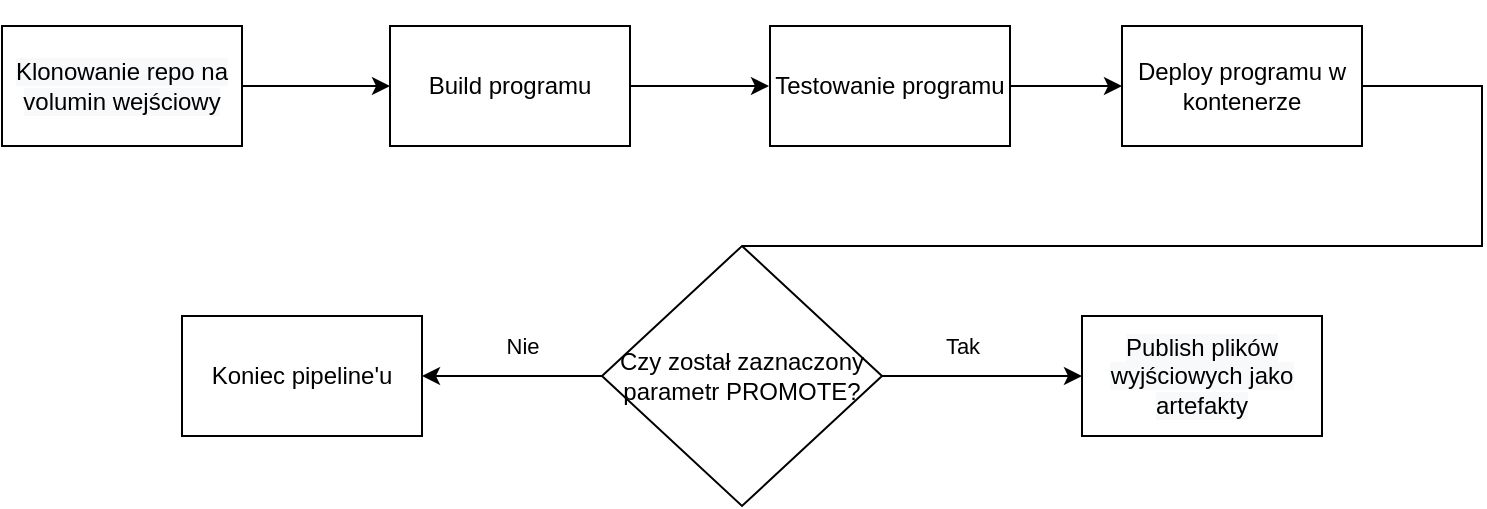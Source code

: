 <mxfile version="17.4.0" type="device"><diagram id="omHxx2eFVPZrVoWqy56d" name="Page-1"><mxGraphModel dx="1038" dy="551" grid="1" gridSize="10" guides="1" tooltips="1" connect="1" arrows="1" fold="1" page="1" pageScale="1" pageWidth="827" pageHeight="1169" math="0" shadow="0"><root><mxCell id="0"/><mxCell id="1" parent="0"/><mxCell id="ofTlfHH_4XQvs4-sHyRU-6" value="" style="endArrow=classic;html=1;rounded=0;exitX=1;exitY=0.5;exitDx=0;exitDy=0;entryX=0;entryY=0.5;entryDx=0;entryDy=0;" edge="1" parent="1"><mxGeometry width="50" height="50" relative="1" as="geometry"><mxPoint x="150" y="80" as="sourcePoint"/><mxPoint x="224" y="80" as="targetPoint"/></mxGeometry></mxCell><mxCell id="ofTlfHH_4XQvs4-sHyRU-7" value="" style="endArrow=classic;html=1;rounded=0;exitX=1;exitY=0.5;exitDx=0;exitDy=0;entryX=0;entryY=0.5;entryDx=0;entryDy=0;" edge="1" parent="1"><mxGeometry width="50" height="50" relative="1" as="geometry"><mxPoint x="344" y="80" as="sourcePoint"/><mxPoint x="413.5" y="80" as="targetPoint"/></mxGeometry></mxCell><mxCell id="ofTlfHH_4XQvs4-sHyRU-8" value="" style="endArrow=classic;html=1;rounded=0;exitX=1;exitY=0.5;exitDx=0;exitDy=0;entryX=0;entryY=0.5;entryDx=0;entryDy=0;" edge="1" parent="1"><mxGeometry width="50" height="50" relative="1" as="geometry"><mxPoint x="533.5" y="80" as="sourcePoint"/><mxPoint x="590" y="80" as="targetPoint"/></mxGeometry></mxCell><mxCell id="ofTlfHH_4XQvs4-sHyRU-10" value="Czy został zaznaczony parametr PROMOTE?" style="rhombus;whiteSpace=wrap;html=1;" vertex="1" parent="1"><mxGeometry x="330" y="160" width="140" height="130" as="geometry"/></mxCell><mxCell id="ofTlfHH_4XQvs4-sHyRU-11" value="" style="endArrow=classic;html=1;rounded=0;entryX=0;entryY=0.5;entryDx=0;entryDy=0;exitX=1;exitY=0.5;exitDx=0;exitDy=0;" edge="1" parent="1" source="ofTlfHH_4XQvs4-sHyRU-10"><mxGeometry width="50" height="50" relative="1" as="geometry"><mxPoint x="390" y="260" as="sourcePoint"/><mxPoint x="570" y="225" as="targetPoint"/></mxGeometry></mxCell><mxCell id="ofTlfHH_4XQvs4-sHyRU-20" value="Tak" style="edgeLabel;html=1;align=center;verticalAlign=middle;resizable=0;points=[];" vertex="1" connectable="0" parent="ofTlfHH_4XQvs4-sHyRU-11"><mxGeometry x="-0.364" y="2" relative="1" as="geometry"><mxPoint x="8" y="-13" as="offset"/></mxGeometry></mxCell><mxCell id="ofTlfHH_4XQvs4-sHyRU-12" value="&#10;&#10;&lt;span style=&quot;color: rgb(0, 0, 0); font-family: helvetica; font-size: 12px; font-style: normal; font-weight: 400; letter-spacing: normal; text-align: center; text-indent: 0px; text-transform: none; word-spacing: 0px; background-color: rgb(248, 249, 250); display: inline; float: none;&quot;&gt;Klonowanie repo na volumin wejściowy&lt;/span&gt;&#10;&#10;" style="rounded=0;whiteSpace=wrap;html=1;" vertex="1" parent="1"><mxGeometry x="30" y="50" width="120" height="60" as="geometry"/></mxCell><mxCell id="ofTlfHH_4XQvs4-sHyRU-13" value="&#10;&#10;&lt;span style=&quot;color: rgb(0, 0, 0); font-family: helvetica; font-size: 12px; font-style: normal; font-weight: 400; letter-spacing: normal; text-align: center; text-indent: 0px; text-transform: none; word-spacing: 0px; background-color: rgb(248, 249, 250); display: inline; float: none;&quot;&gt;Publish plików wyjściowych jako artefakty&lt;/span&gt;&#10;&#10;" style="rounded=0;whiteSpace=wrap;html=1;" vertex="1" parent="1"><mxGeometry x="570" y="195" width="120" height="60" as="geometry"/></mxCell><mxCell id="ofTlfHH_4XQvs4-sHyRU-15" value="&lt;span&gt;Build programu&lt;/span&gt;" style="rounded=0;whiteSpace=wrap;html=1;" vertex="1" parent="1"><mxGeometry x="224" y="50" width="120" height="60" as="geometry"/></mxCell><mxCell id="ofTlfHH_4XQvs4-sHyRU-14" value="&lt;span&gt;Testowanie programu&lt;/span&gt;" style="rounded=0;whiteSpace=wrap;html=1;" vertex="1" parent="1"><mxGeometry x="414" y="50" width="120" height="60" as="geometry"/></mxCell><mxCell id="ofTlfHH_4XQvs4-sHyRU-16" value="" style="endArrow=none;html=1;rounded=0;exitX=1;exitY=0.5;exitDx=0;exitDy=0;entryX=0.5;entryY=0;entryDx=0;entryDy=0;" edge="1" parent="1" target="ofTlfHH_4XQvs4-sHyRU-10"><mxGeometry width="50" height="50" relative="1" as="geometry"><mxPoint x="710" y="80" as="sourcePoint"/><mxPoint x="474" y="150" as="targetPoint"/><Array as="points"><mxPoint x="770" y="80"/><mxPoint x="770" y="160"/></Array></mxGeometry></mxCell><mxCell id="ofTlfHH_4XQvs4-sHyRU-17" value="&lt;span&gt;Deploy programu w kontenerze&lt;/span&gt;" style="rounded=0;whiteSpace=wrap;html=1;" vertex="1" parent="1"><mxGeometry x="590" y="50" width="120" height="60" as="geometry"/></mxCell><mxCell id="ofTlfHH_4XQvs4-sHyRU-18" value="Nie" style="endArrow=classic;html=1;rounded=0;exitX=0;exitY=0.5;exitDx=0;exitDy=0;" edge="1" parent="1" source="ofTlfHH_4XQvs4-sHyRU-10" target="ofTlfHH_4XQvs4-sHyRU-19"><mxGeometry x="-0.111" y="-15" width="50" height="50" relative="1" as="geometry"><mxPoint x="390" y="260" as="sourcePoint"/><mxPoint x="210" y="230" as="targetPoint"/><mxPoint as="offset"/></mxGeometry></mxCell><mxCell id="ofTlfHH_4XQvs4-sHyRU-19" value="Koniec pipeline'u" style="rounded=0;whiteSpace=wrap;html=1;" vertex="1" parent="1"><mxGeometry x="120" y="195" width="120" height="60" as="geometry"/></mxCell></root></mxGraphModel></diagram></mxfile>